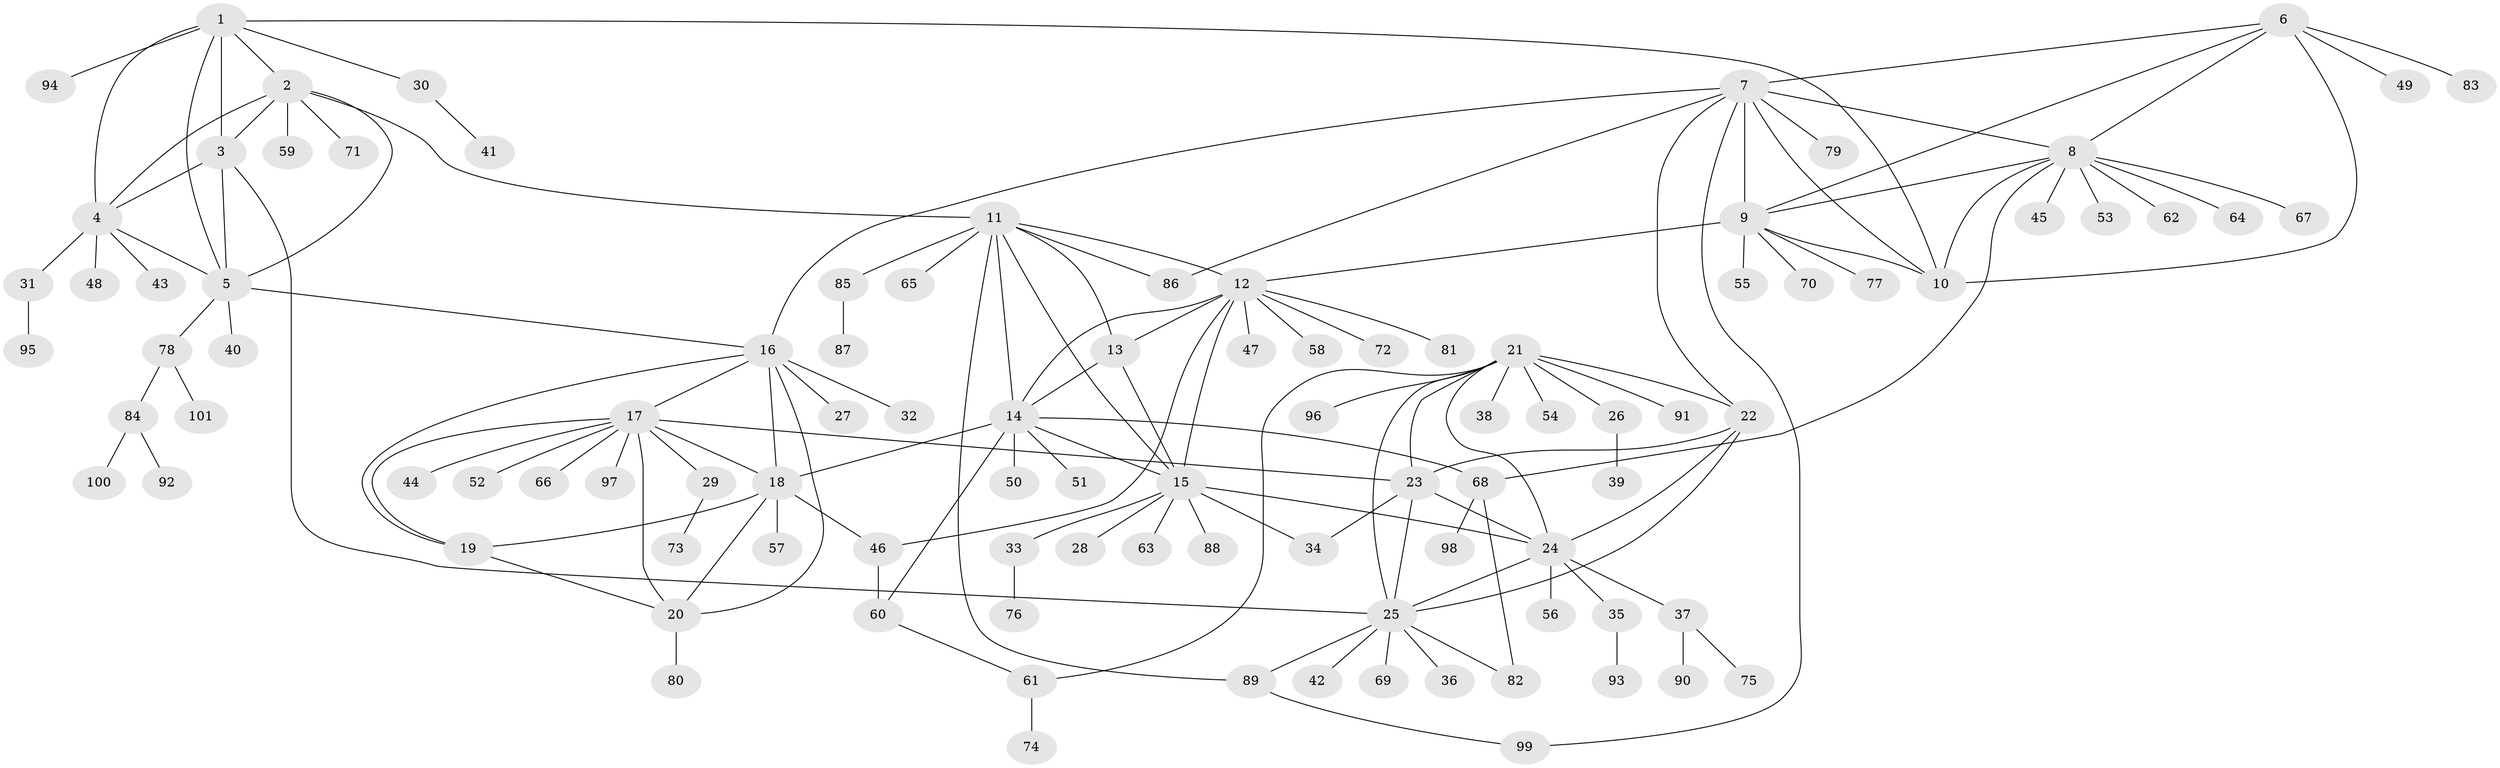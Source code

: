 // Generated by graph-tools (version 1.1) at 2025/15/03/09/25 04:15:55]
// undirected, 101 vertices, 145 edges
graph export_dot {
graph [start="1"]
  node [color=gray90,style=filled];
  1;
  2;
  3;
  4;
  5;
  6;
  7;
  8;
  9;
  10;
  11;
  12;
  13;
  14;
  15;
  16;
  17;
  18;
  19;
  20;
  21;
  22;
  23;
  24;
  25;
  26;
  27;
  28;
  29;
  30;
  31;
  32;
  33;
  34;
  35;
  36;
  37;
  38;
  39;
  40;
  41;
  42;
  43;
  44;
  45;
  46;
  47;
  48;
  49;
  50;
  51;
  52;
  53;
  54;
  55;
  56;
  57;
  58;
  59;
  60;
  61;
  62;
  63;
  64;
  65;
  66;
  67;
  68;
  69;
  70;
  71;
  72;
  73;
  74;
  75;
  76;
  77;
  78;
  79;
  80;
  81;
  82;
  83;
  84;
  85;
  86;
  87;
  88;
  89;
  90;
  91;
  92;
  93;
  94;
  95;
  96;
  97;
  98;
  99;
  100;
  101;
  1 -- 2;
  1 -- 3;
  1 -- 4;
  1 -- 5;
  1 -- 10;
  1 -- 30;
  1 -- 94;
  2 -- 3;
  2 -- 4;
  2 -- 5;
  2 -- 11;
  2 -- 59;
  2 -- 71;
  3 -- 4;
  3 -- 5;
  3 -- 25;
  4 -- 5;
  4 -- 31;
  4 -- 43;
  4 -- 48;
  5 -- 16;
  5 -- 40;
  5 -- 78;
  6 -- 7;
  6 -- 8;
  6 -- 9;
  6 -- 10;
  6 -- 49;
  6 -- 83;
  7 -- 8;
  7 -- 9;
  7 -- 10;
  7 -- 16;
  7 -- 22;
  7 -- 79;
  7 -- 86;
  7 -- 99;
  8 -- 9;
  8 -- 10;
  8 -- 45;
  8 -- 53;
  8 -- 62;
  8 -- 64;
  8 -- 67;
  8 -- 68;
  9 -- 10;
  9 -- 12;
  9 -- 55;
  9 -- 70;
  9 -- 77;
  11 -- 12;
  11 -- 13;
  11 -- 14;
  11 -- 15;
  11 -- 65;
  11 -- 85;
  11 -- 86;
  11 -- 89;
  12 -- 13;
  12 -- 14;
  12 -- 15;
  12 -- 46;
  12 -- 47;
  12 -- 58;
  12 -- 72;
  12 -- 81;
  13 -- 14;
  13 -- 15;
  14 -- 15;
  14 -- 18;
  14 -- 50;
  14 -- 51;
  14 -- 60;
  14 -- 68;
  15 -- 24;
  15 -- 28;
  15 -- 33;
  15 -- 34;
  15 -- 63;
  15 -- 88;
  16 -- 17;
  16 -- 18;
  16 -- 19;
  16 -- 20;
  16 -- 27;
  16 -- 32;
  17 -- 18;
  17 -- 19;
  17 -- 20;
  17 -- 23;
  17 -- 29;
  17 -- 44;
  17 -- 52;
  17 -- 66;
  17 -- 97;
  18 -- 19;
  18 -- 20;
  18 -- 46;
  18 -- 57;
  19 -- 20;
  20 -- 80;
  21 -- 22;
  21 -- 23;
  21 -- 24;
  21 -- 25;
  21 -- 26;
  21 -- 38;
  21 -- 54;
  21 -- 61;
  21 -- 91;
  21 -- 96;
  22 -- 23;
  22 -- 24;
  22 -- 25;
  23 -- 24;
  23 -- 25;
  23 -- 34;
  24 -- 25;
  24 -- 35;
  24 -- 37;
  24 -- 56;
  25 -- 36;
  25 -- 42;
  25 -- 69;
  25 -- 82;
  25 -- 89;
  26 -- 39;
  29 -- 73;
  30 -- 41;
  31 -- 95;
  33 -- 76;
  35 -- 93;
  37 -- 75;
  37 -- 90;
  46 -- 60;
  60 -- 61;
  61 -- 74;
  68 -- 82;
  68 -- 98;
  78 -- 84;
  78 -- 101;
  84 -- 92;
  84 -- 100;
  85 -- 87;
  89 -- 99;
}

